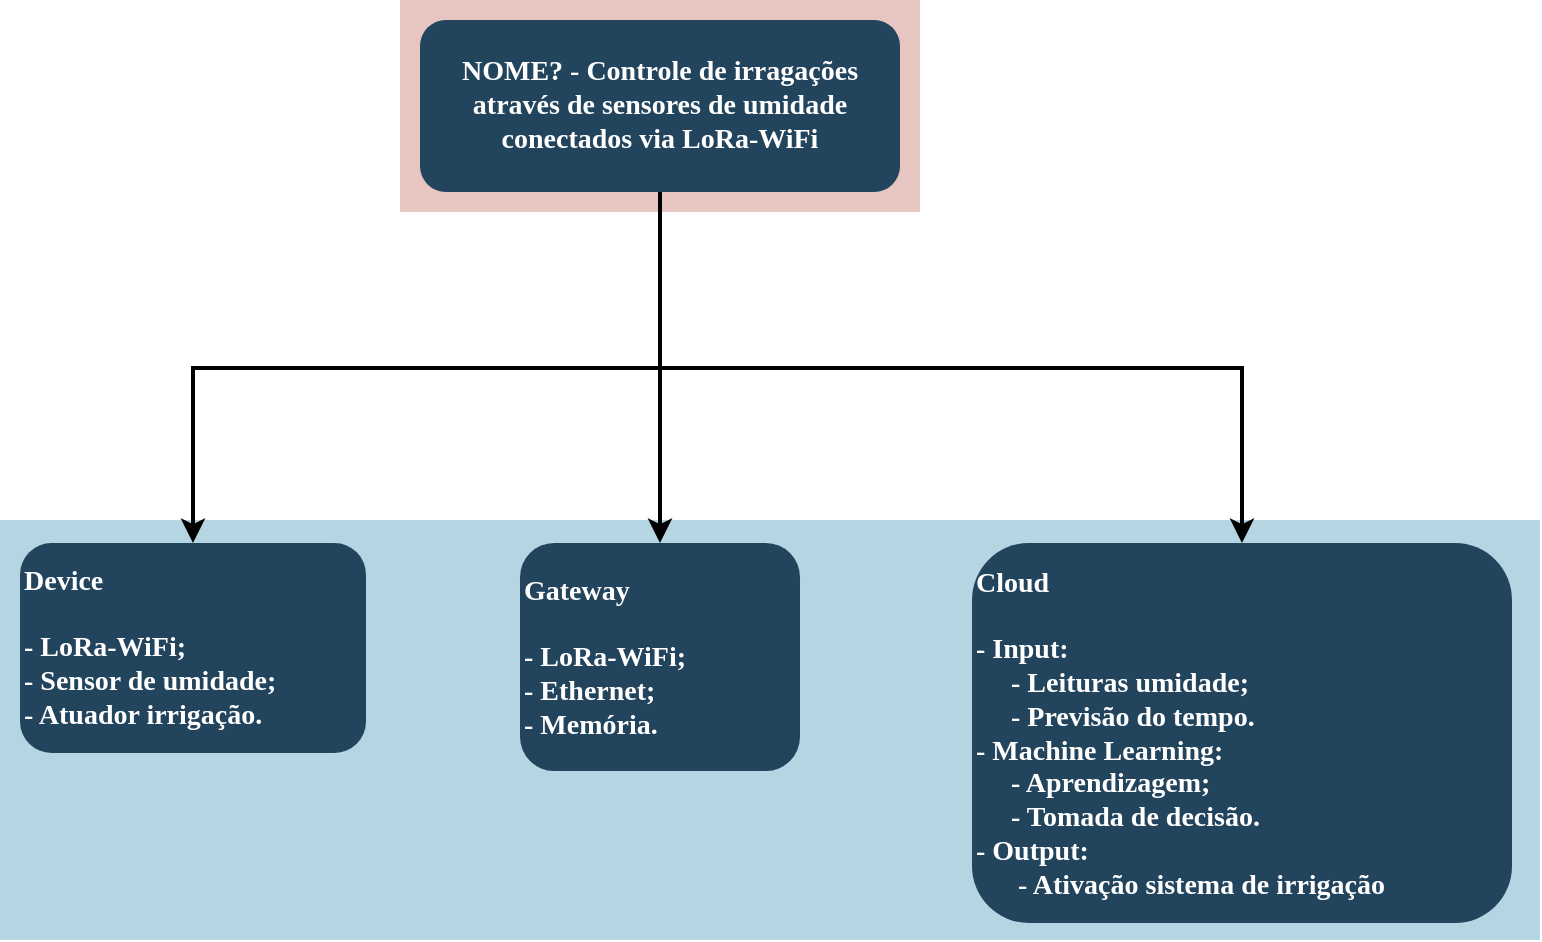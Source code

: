 <mxfile pages="1" version="11.2.3" type="device"><diagram name="Page-1" id="2c0d36ab-eaac-3732-788b-9136903baeff"><mxGraphModel dx="1022" dy="740" grid="1" gridSize="10" guides="1" tooltips="1" connect="1" arrows="1" fold="1" page="1" pageScale="1.5" pageWidth="1169" pageHeight="827" background="#ffffff" math="0" shadow="0"><root><mxCell id="0"/><mxCell id="1" parent="0"/><mxCell id="123" value="" style="fillColor=#AE4132;strokeColor=none;opacity=30;" parent="1" vertex="1"><mxGeometry x="300" y="60" width="260" height="106" as="geometry"/></mxCell><mxCell id="122" value="" style="fillColor=#10739E;strokeColor=none;opacity=30;" parent="1" vertex="1"><mxGeometry x="100" y="320" width="770" height="210" as="geometry"/></mxCell><mxCell id="2" value="NOME? - Controle de irragações através de sensores de umidade conectados via LoRa-WiFi" style="rounded=1;fillColor=#23445D;gradientColor=none;strokeColor=none;fontColor=#FFFFFF;fontStyle=1;fontFamily=Tahoma;fontSize=14;align=center;whiteSpace=wrap;" parent="1" vertex="1"><mxGeometry x="310" y="70" width="240" height="86" as="geometry"/></mxCell><mxCell id="9" value="" style="edgeStyle=elbowEdgeStyle;elbow=vertical;strokeWidth=2;rounded=0;entryX=0.5;entryY=0;entryDx=0;entryDy=0;" parent="1" source="2" target="10" edge="1"><mxGeometry x="337" y="215.5" width="100" height="100" as="geometry"><mxPoint x="337" y="315.5" as="sourcePoint"/><mxPoint x="437" y="215.5" as="targetPoint"/></mxGeometry></mxCell><mxCell id="10" value="Cloud&#10;&#10;- Input:&#10;     - Leituras umidade;&#10;     - Previsão do tempo.&#10;- Machine Learning:&#10;     - Aprendizagem;&#10;     - Tomada de decisão.&#10;- Output:&#10;      - Ativação sistema de irrigação " style="rounded=1;fillColor=#23445D;gradientColor=none;strokeColor=none;fontColor=#FFFFFF;fontStyle=1;fontFamily=Tahoma;fontSize=14;whiteSpace=wrap;align=left;" parent="1" vertex="1"><mxGeometry x="586" y="331.5" width="270" height="190" as="geometry"/></mxCell><mxCell id="12" value="Gateway&#10;&#10;- LoRa-WiFi;&#10;- Ethernet;&#10;- Memória." style="rounded=1;fillColor=#23445D;gradientColor=none;strokeColor=none;fontColor=#FFFFFF;fontStyle=1;fontFamily=Tahoma;fontSize=14;whiteSpace=wrap;align=left;" parent="1" vertex="1"><mxGeometry x="360" y="331.5" width="140" height="114" as="geometry"/></mxCell><mxCell id="13" value="Device&#10;&#10;- LoRa-WiFi;&#10;- Sensor de umidade;&#10;- Atuador irrigação." style="rounded=1;fillColor=#23445D;gradientColor=none;strokeColor=none;fontColor=#FFFFFF;fontStyle=1;fontFamily=Tahoma;fontSize=14;whiteSpace=wrap;align=left;" parent="1" vertex="1"><mxGeometry x="110" y="331.5" width="173" height="105" as="geometry"/></mxCell><mxCell id="59" value="" style="edgeStyle=elbowEdgeStyle;elbow=vertical;strokeWidth=2;rounded=0" parent="1" source="2" target="12" edge="1"><mxGeometry x="347" y="225.5" width="100" height="100" as="geometry"><mxPoint x="862.0" y="275.5" as="sourcePoint"/><mxPoint x="1467.0" y="345.5" as="targetPoint"/></mxGeometry></mxCell><mxCell id="61" value="" style="edgeStyle=elbowEdgeStyle;elbow=vertical;strokeWidth=2;rounded=0" parent="1" source="2" target="13" edge="1"><mxGeometry x="-23" y="135.5" width="100" height="100" as="geometry"><mxPoint x="-23" y="235.5" as="sourcePoint"/><mxPoint x="77" y="135.5" as="targetPoint"/></mxGeometry></mxCell></root></mxGraphModel></diagram></mxfile>